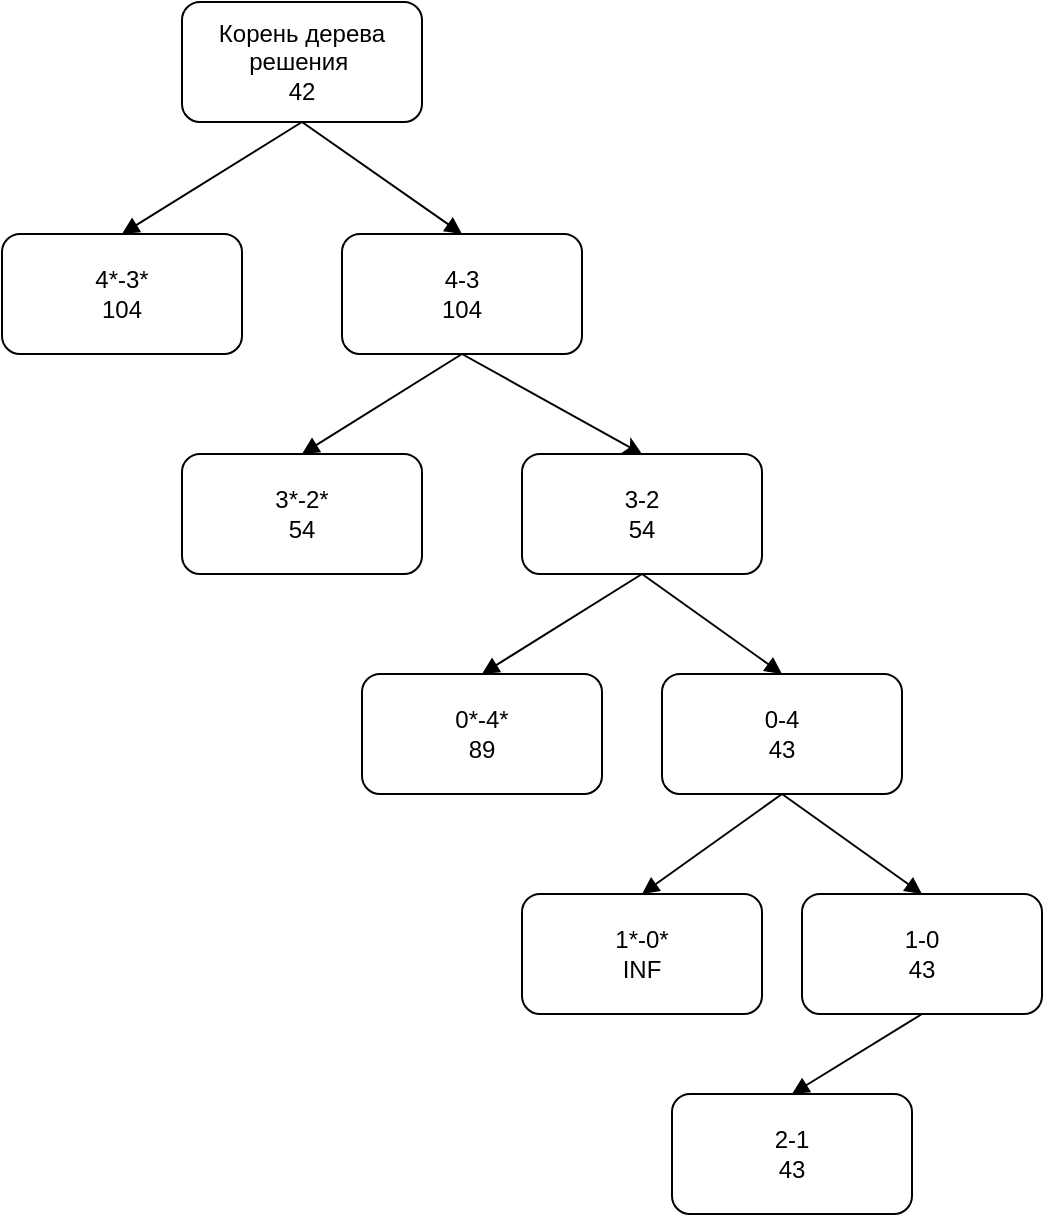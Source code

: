 <mxfile version="26.0.15">
  <diagram name="Страница — 1" id="EHU6F57ryyAjx6gAShfR">
    <mxGraphModel dx="1238" dy="710" grid="1" gridSize="10" guides="1" tooltips="1" connect="1" arrows="1" fold="1" page="1" pageScale="1" pageWidth="827" pageHeight="1169" math="0" shadow="0">
      <root>
        <mxCell id="0" />
        <mxCell id="1" parent="0" />
        <mxCell id="qaFIO1dPe7x_qzDa1B-U-4" value="Корень дерева решения&amp;nbsp;&lt;br&gt;42" style="rounded=1;whiteSpace=wrap;html=1;" vertex="1" parent="1">
          <mxGeometry x="150" y="44" width="120" height="60" as="geometry" />
        </mxCell>
        <mxCell id="qaFIO1dPe7x_qzDa1B-U-5" value="" style="curved=1;startArrow=none;endArrow=block;entryX=0.5;entryY=0;exitX=0.5;exitY=1;exitDx=0;exitDy=0;entryDx=0;entryDy=0;" edge="1" parent="1" source="qaFIO1dPe7x_qzDa1B-U-4" target="qaFIO1dPe7x_qzDa1B-U-6">
          <mxGeometry relative="1" as="geometry">
            <Array as="points" />
            <mxPoint x="230" y="130" as="sourcePoint" />
            <mxPoint x="287" y="150" as="targetPoint" />
          </mxGeometry>
        </mxCell>
        <mxCell id="qaFIO1dPe7x_qzDa1B-U-6" value="4-3&lt;br&gt;104" style="rounded=1;whiteSpace=wrap;html=1;" vertex="1" parent="1">
          <mxGeometry x="230" y="160" width="120" height="60" as="geometry" />
        </mxCell>
        <mxCell id="qaFIO1dPe7x_qzDa1B-U-7" value="3-2&lt;br&gt;54" style="rounded=1;whiteSpace=wrap;html=1;" vertex="1" parent="1">
          <mxGeometry x="320" y="270" width="120" height="60" as="geometry" />
        </mxCell>
        <mxCell id="qaFIO1dPe7x_qzDa1B-U-8" value="" style="curved=1;startArrow=none;endArrow=block;entryX=0.5;entryY=0;exitX=0.5;exitY=1;exitDx=0;exitDy=0;entryDx=0;entryDy=0;" edge="1" parent="1" source="qaFIO1dPe7x_qzDa1B-U-7" target="qaFIO1dPe7x_qzDa1B-U-9">
          <mxGeometry relative="1" as="geometry">
            <Array as="points" />
            <mxPoint x="420" y="366" as="sourcePoint" />
            <mxPoint x="477" y="386" as="targetPoint" />
          </mxGeometry>
        </mxCell>
        <mxCell id="qaFIO1dPe7x_qzDa1B-U-9" value="0-4&lt;br&gt;43" style="rounded=1;whiteSpace=wrap;html=1;" vertex="1" parent="1">
          <mxGeometry x="390" y="380" width="120" height="60" as="geometry" />
        </mxCell>
        <mxCell id="qaFIO1dPe7x_qzDa1B-U-10" value="" style="endArrow=classic;html=1;rounded=0;entryX=0.5;entryY=0;entryDx=0;entryDy=0;exitX=0.5;exitY=1;exitDx=0;exitDy=0;" edge="1" parent="1" source="qaFIO1dPe7x_qzDa1B-U-6" target="qaFIO1dPe7x_qzDa1B-U-7">
          <mxGeometry width="50" height="50" relative="1" as="geometry">
            <mxPoint x="260" y="340" as="sourcePoint" />
            <mxPoint x="310" y="290" as="targetPoint" />
          </mxGeometry>
        </mxCell>
        <mxCell id="qaFIO1dPe7x_qzDa1B-U-11" value="4*-3*&lt;br&gt;104" style="rounded=1;whiteSpace=wrap;html=1;" vertex="1" parent="1">
          <mxGeometry x="60" y="160" width="120" height="60" as="geometry" />
        </mxCell>
        <mxCell id="qaFIO1dPe7x_qzDa1B-U-12" value="" style="curved=1;startArrow=none;endArrow=block;entryX=0.5;entryY=0;exitX=0.5;exitY=1;exitDx=0;exitDy=0;entryDx=0;entryDy=0;" edge="1" parent="1" source="qaFIO1dPe7x_qzDa1B-U-4" target="qaFIO1dPe7x_qzDa1B-U-11">
          <mxGeometry relative="1" as="geometry">
            <Array as="points" />
            <mxPoint x="30.0" y="80" as="sourcePoint" />
            <mxPoint x="110.0" y="136" as="targetPoint" />
          </mxGeometry>
        </mxCell>
        <mxCell id="qaFIO1dPe7x_qzDa1B-U-14" value="3*-2*&lt;br&gt;54" style="rounded=1;whiteSpace=wrap;html=1;" vertex="1" parent="1">
          <mxGeometry x="150" y="270" width="120" height="60" as="geometry" />
        </mxCell>
        <mxCell id="qaFIO1dPe7x_qzDa1B-U-15" value="" style="curved=1;startArrow=none;endArrow=block;entryX=0.5;entryY=0;exitX=0.5;exitY=1;exitDx=0;exitDy=0;entryDx=0;entryDy=0;" edge="1" parent="1" target="qaFIO1dPe7x_qzDa1B-U-14">
          <mxGeometry relative="1" as="geometry">
            <Array as="points" />
            <mxPoint x="290" y="220" as="sourcePoint" />
            <mxPoint x="190.0" y="252" as="targetPoint" />
          </mxGeometry>
        </mxCell>
        <mxCell id="qaFIO1dPe7x_qzDa1B-U-16" value="0*-4*&lt;br&gt;89" style="rounded=1;whiteSpace=wrap;html=1;" vertex="1" parent="1">
          <mxGeometry x="240" y="380" width="120" height="60" as="geometry" />
        </mxCell>
        <mxCell id="qaFIO1dPe7x_qzDa1B-U-17" value="" style="curved=1;startArrow=none;endArrow=block;entryX=0.5;entryY=0;exitX=0.5;exitY=1;exitDx=0;exitDy=0;entryDx=0;entryDy=0;" edge="1" parent="1" target="qaFIO1dPe7x_qzDa1B-U-16">
          <mxGeometry relative="1" as="geometry">
            <Array as="points" />
            <mxPoint x="380" y="330" as="sourcePoint" />
            <mxPoint x="280.0" y="362" as="targetPoint" />
          </mxGeometry>
        </mxCell>
        <mxCell id="qaFIO1dPe7x_qzDa1B-U-18" value="" style="curved=1;startArrow=none;endArrow=block;entryX=0.5;entryY=0;exitX=0.5;exitY=1;exitDx=0;exitDy=0;entryDx=0;entryDy=0;" edge="1" parent="1" target="qaFIO1dPe7x_qzDa1B-U-19">
          <mxGeometry relative="1" as="geometry">
            <Array as="points" />
            <mxPoint x="450" y="440" as="sourcePoint" />
            <mxPoint x="547" y="496" as="targetPoint" />
          </mxGeometry>
        </mxCell>
        <mxCell id="qaFIO1dPe7x_qzDa1B-U-19" value="1-0&lt;div&gt;43&lt;/div&gt;" style="rounded=1;whiteSpace=wrap;html=1;" vertex="1" parent="1">
          <mxGeometry x="460" y="490" width="120" height="60" as="geometry" />
        </mxCell>
        <mxCell id="qaFIO1dPe7x_qzDa1B-U-20" value="1*-0*&lt;br&gt;INF" style="rounded=1;whiteSpace=wrap;html=1;" vertex="1" parent="1">
          <mxGeometry x="320" y="490" width="120" height="60" as="geometry" />
        </mxCell>
        <mxCell id="qaFIO1dPe7x_qzDa1B-U-21" value="" style="curved=1;startArrow=none;endArrow=block;entryX=0.5;entryY=0;exitX=0.5;exitY=1;exitDx=0;exitDy=0;entryDx=0;entryDy=0;" edge="1" parent="1" target="qaFIO1dPe7x_qzDa1B-U-20">
          <mxGeometry relative="1" as="geometry">
            <Array as="points" />
            <mxPoint x="450" y="440" as="sourcePoint" />
            <mxPoint x="350.0" y="472" as="targetPoint" />
          </mxGeometry>
        </mxCell>
        <mxCell id="qaFIO1dPe7x_qzDa1B-U-22" value="" style="curved=1;startArrow=none;endArrow=block;entryX=0.5;entryY=0;exitX=0.5;exitY=1;exitDx=0;exitDy=0;entryDx=0;entryDy=0;" edge="1" parent="1" target="qaFIO1dPe7x_qzDa1B-U-23" source="qaFIO1dPe7x_qzDa1B-U-19">
          <mxGeometry relative="1" as="geometry">
            <Array as="points" />
            <mxPoint x="385" y="540" as="sourcePoint" />
            <mxPoint x="482" y="596" as="targetPoint" />
          </mxGeometry>
        </mxCell>
        <mxCell id="qaFIO1dPe7x_qzDa1B-U-23" value="2-1&lt;br&gt;43" style="rounded=1;whiteSpace=wrap;html=1;" vertex="1" parent="1">
          <mxGeometry x="395" y="590" width="120" height="60" as="geometry" />
        </mxCell>
      </root>
    </mxGraphModel>
  </diagram>
</mxfile>
